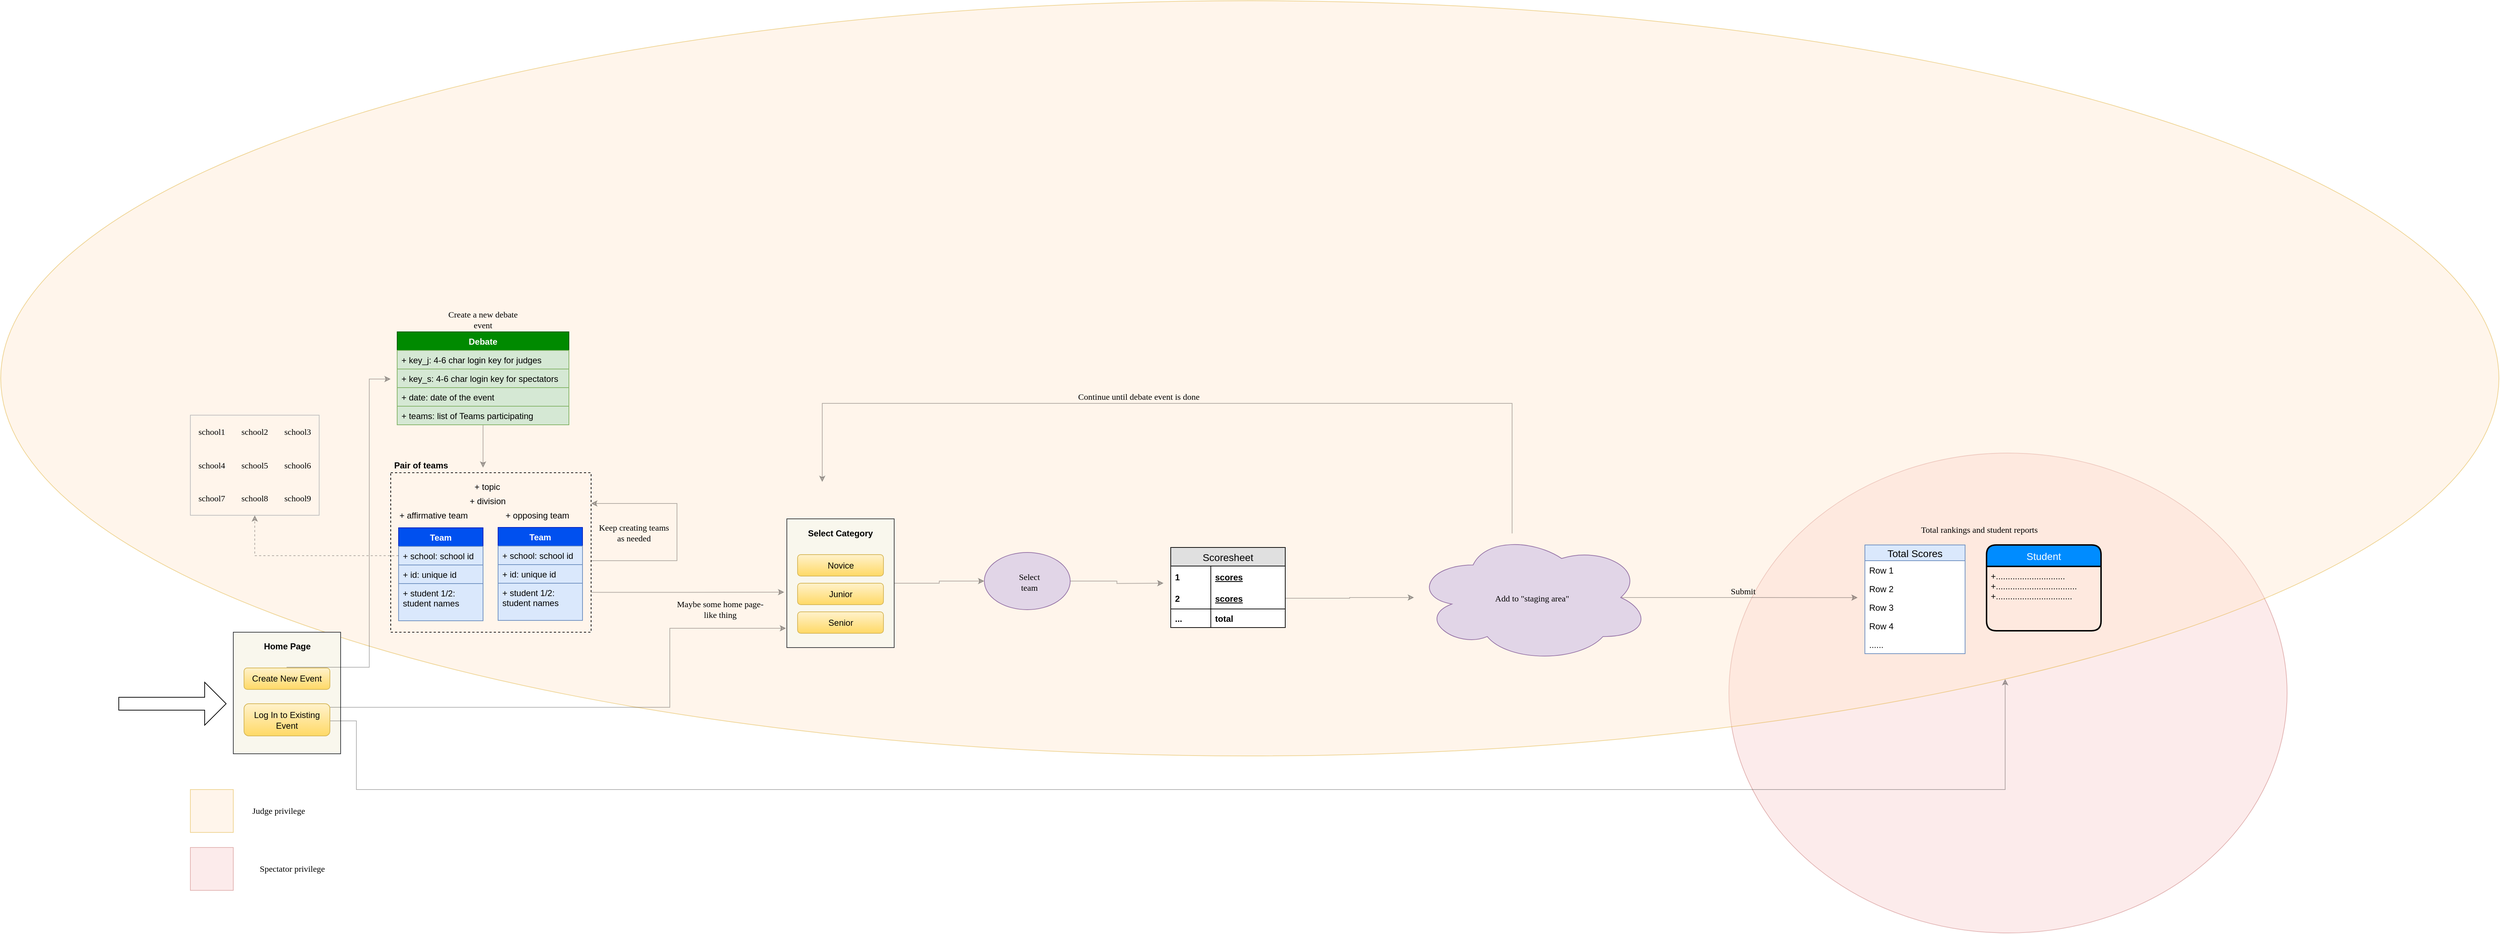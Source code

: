 <mxfile version="12.1.0" type="device" pages="1"><diagram id="chb4buS9ii765wo7CC6c" name="Page-1"><mxGraphModel dx="4050" dy="3200" grid="1" gridSize="10" guides="1" tooltips="1" connect="1" arrows="1" fold="1" page="1" pageScale="1" pageWidth="850" pageHeight="1100" math="0" shadow="0"><root><mxCell id="0"/><mxCell id="1" parent="0"/><mxCell id="ho8IZj-1mbp9QKxMHaxO-74" value="" style="ellipse;whiteSpace=wrap;html=1;fillColor=#f8cecc;fontFamily=Lucida Console;opacity=40;strokeColor=#b85450;" vertex="1" parent="1"><mxGeometry x="2280" y="229.5" width="780" height="671" as="geometry"/></mxCell><mxCell id="ho8IZj-1mbp9QKxMHaxO-73" value="" style="ellipse;whiteSpace=wrap;html=1;opacity=40;fillColor=#ffe6cc;strokeColor=#d79b00;" vertex="1" parent="1"><mxGeometry x="-135" y="-403" width="3491" height="1056" as="geometry"/></mxCell><mxCell id="ho8IZj-1mbp9QKxMHaxO-43" style="edgeStyle=orthogonalEdgeStyle;rounded=0;orthogonalLoop=1;jettySize=auto;html=1;fontFamily=Lucida Console;opacity=30;" edge="1" parent="1" source="ho8IZj-1mbp9QKxMHaxO-39"><mxGeometry relative="1" as="geometry"><mxPoint x="1013" y="270" as="targetPoint"/><Array as="points"><mxPoint x="1977" y="160"/><mxPoint x="1013" y="160"/></Array></mxGeometry></mxCell><mxCell id="ho8IZj-1mbp9QKxMHaxO-62" style="edgeStyle=orthogonalEdgeStyle;rounded=0;orthogonalLoop=1;jettySize=auto;html=1;exitX=0.875;exitY=0.5;exitDx=0;exitDy=0;exitPerimeter=0;fontFamily=Lucida Console;opacity=30;" edge="1" parent="1" source="ho8IZj-1mbp9QKxMHaxO-39"><mxGeometry relative="1" as="geometry"><mxPoint x="2460" y="431.667" as="targetPoint"/></mxGeometry></mxCell><mxCell id="ho8IZj-1mbp9QKxMHaxO-39" value="" style="ellipse;shape=cloud;whiteSpace=wrap;html=1;fontFamily=Lucida Console;fillColor=#e1d5e7;strokeColor=#9673a6;" vertex="1" parent="1"><mxGeometry x="1840" y="340.5" width="330" height="182" as="geometry"/></mxCell><mxCell id="ho8IZj-1mbp9QKxMHaxO-38" style="edgeStyle=orthogonalEdgeStyle;rounded=0;orthogonalLoop=1;jettySize=auto;html=1;exitX=1;exitY=0.5;exitDx=0;exitDy=0;fontFamily=Lucida Console;opacity=30;" edge="1" parent="1" source="ho8IZj-1mbp9QKxMHaxO-36"><mxGeometry relative="1" as="geometry"><mxPoint x="1490" y="411.429" as="targetPoint"/></mxGeometry></mxCell><mxCell id="ho8IZj-1mbp9QKxMHaxO-36" value="" style="ellipse;whiteSpace=wrap;html=1;fontFamily=Lucida Console;fillColor=#e1d5e7;strokeColor=#9673a6;" vertex="1" parent="1"><mxGeometry x="1239.5" y="368.5" width="120" height="80" as="geometry"/></mxCell><mxCell id="ho8IZj-1mbp9QKxMHaxO-1" style="edgeStyle=orthogonalEdgeStyle;rounded=0;orthogonalLoop=1;jettySize=auto;html=1;exitX=1;exitY=0.75;exitDx=0;exitDy=0;opacity=30;" edge="1" parent="1" source="yS2wJ-sQkT-NI_jzyUg9-21"><mxGeometry relative="1" as="geometry"><mxPoint x="960" y="424" as="targetPoint"/></mxGeometry></mxCell><mxCell id="yS2wJ-sQkT-NI_jzyUg9-21" value="" style="rounded=0;whiteSpace=wrap;html=1;fillColor=none;dashed=1;" parent="1" vertex="1"><mxGeometry x="410" y="257" width="280" height="223" as="geometry"/></mxCell><mxCell id="yS2wJ-sQkT-NI_jzyUg9-3" value="" style="rounded=0;whiteSpace=wrap;html=1;fillColor=#f9f7ed;strokeColor=#36393d;" parent="1" vertex="1"><mxGeometry x="190" y="480" width="150" height="170" as="geometry"/></mxCell><mxCell id="yS2wJ-sQkT-NI_jzyUg9-35" style="edgeStyle=orthogonalEdgeStyle;rounded=0;jumpStyle=none;orthogonalLoop=1;jettySize=auto;html=1;opacity=30;" parent="1" source="yS2wJ-sQkT-NI_jzyUg9-4" edge="1"><mxGeometry relative="1" as="geometry"><mxPoint x="410" y="126" as="targetPoint"/><Array as="points"><mxPoint x="380" y="529"/><mxPoint x="380" y="126"/></Array></mxGeometry></mxCell><mxCell id="yS2wJ-sQkT-NI_jzyUg9-4" value="&lt;div&gt;Create New Event&lt;/div&gt;" style="rounded=1;whiteSpace=wrap;html=1;fillColor=#fff2cc;strokeColor=#d6b656;gradientColor=#ffd966;" parent="1" vertex="1"><mxGeometry x="205" y="530" width="120" height="30" as="geometry"/></mxCell><mxCell id="ho8IZj-1mbp9QKxMHaxO-7" style="edgeStyle=orthogonalEdgeStyle;rounded=0;orthogonalLoop=1;jettySize=auto;html=1;entryX=-0.007;entryY=0.85;entryDx=0;entryDy=0;entryPerimeter=0;opacity=30;" edge="1" parent="1" source="yS2wJ-sQkT-NI_jzyUg9-5" target="ho8IZj-1mbp9QKxMHaxO-2"><mxGeometry relative="1" as="geometry"><Array as="points"><mxPoint x="800" y="585"/><mxPoint x="800" y="475"/></Array></mxGeometry></mxCell><mxCell id="ho8IZj-1mbp9QKxMHaxO-72" style="edgeStyle=orthogonalEdgeStyle;rounded=0;orthogonalLoop=1;jettySize=auto;html=1;fontFamily=Lucida Console;opacity=30;" edge="1" parent="1" source="yS2wJ-sQkT-NI_jzyUg9-5" target="ho8IZj-1mbp9QKxMHaxO-73"><mxGeometry relative="1" as="geometry"><mxPoint x="2665" y="530" as="targetPoint"/><Array as="points"><mxPoint x="362" y="604"/><mxPoint x="362" y="700"/><mxPoint x="2666" y="700"/></Array></mxGeometry></mxCell><mxCell id="yS2wJ-sQkT-NI_jzyUg9-5" value="Log In to Existing Event" style="rounded=1;whiteSpace=wrap;html=1;fillColor=#fff2cc;strokeColor=#d6b656;gradientColor=#ffd966;" parent="1" vertex="1"><mxGeometry x="205" y="580" width="120" height="45" as="geometry"/></mxCell><mxCell id="yS2wJ-sQkT-NI_jzyUg9-8" value="&lt;b&gt;Home Page&lt;/b&gt;" style="text;html=1;strokeColor=none;fillColor=none;align=center;verticalAlign=middle;whiteSpace=wrap;rounded=0;" parent="1" vertex="1"><mxGeometry x="217.5" y="490" width="95" height="20" as="geometry"/></mxCell><mxCell id="yS2wJ-sQkT-NI_jzyUg9-34" style="edgeStyle=orthogonalEdgeStyle;rounded=0;jumpStyle=none;orthogonalLoop=1;jettySize=auto;html=1;opacity=30;" parent="1" source="yS2wJ-sQkT-NI_jzyUg9-10" edge="1"><mxGeometry relative="1" as="geometry"><mxPoint x="539" y="250.0" as="targetPoint"/></mxGeometry></mxCell><mxCell id="yS2wJ-sQkT-NI_jzyUg9-10" value="Debate" style="swimlane;fontStyle=1;childLayout=stackLayout;horizontal=1;startSize=26;fillColor=#008a00;horizontalStack=0;resizeParent=1;resizeParentMax=0;resizeLast=0;collapsible=1;marginBottom=0;strokeColor=#005700;fontColor=#ffffff;" parent="1" vertex="1"><mxGeometry x="419" y="60" width="240" height="130" as="geometry"/></mxCell><mxCell id="yS2wJ-sQkT-NI_jzyUg9-11" value="+ key_j: 4-6 char login key for judges" style="text;strokeColor=#82b366;fillColor=#d5e8d4;align=left;verticalAlign=top;spacingLeft=4;spacingRight=4;overflow=hidden;rotatable=0;points=[[0,0.5],[1,0.5]];portConstraint=eastwest;" parent="yS2wJ-sQkT-NI_jzyUg9-10" vertex="1"><mxGeometry y="26" width="240" height="26" as="geometry"/></mxCell><mxCell id="yS2wJ-sQkT-NI_jzyUg9-12" value="+ key_s: 4-6 char login key for spectators" style="text;strokeColor=#82b366;fillColor=#d5e8d4;align=left;verticalAlign=top;spacingLeft=4;spacingRight=4;overflow=hidden;rotatable=0;points=[[0,0.5],[1,0.5]];portConstraint=eastwest;" parent="yS2wJ-sQkT-NI_jzyUg9-10" vertex="1"><mxGeometry y="52" width="240" height="26" as="geometry"/></mxCell><mxCell id="yS2wJ-sQkT-NI_jzyUg9-13" value="+ date: date of the event" style="text;strokeColor=#82b366;fillColor=#d5e8d4;align=left;verticalAlign=top;spacingLeft=4;spacingRight=4;overflow=hidden;rotatable=0;points=[[0,0.5],[1,0.5]];portConstraint=eastwest;" parent="yS2wJ-sQkT-NI_jzyUg9-10" vertex="1"><mxGeometry y="78" width="240" height="26" as="geometry"/></mxCell><mxCell id="yS2wJ-sQkT-NI_jzyUg9-14" value="+ teams: list of Teams participating" style="text;strokeColor=#82b366;fillColor=#d5e8d4;align=left;verticalAlign=top;spacingLeft=4;spacingRight=4;overflow=hidden;rotatable=0;points=[[0,0.5],[1,0.5]];portConstraint=eastwest;" parent="yS2wJ-sQkT-NI_jzyUg9-10" vertex="1"><mxGeometry y="104" width="240" height="26" as="geometry"/></mxCell><mxCell id="yS2wJ-sQkT-NI_jzyUg9-15" value="Team" style="swimlane;fontStyle=1;childLayout=stackLayout;horizontal=1;startSize=26;fillColor=#0050ef;horizontalStack=0;resizeParent=1;resizeParentMax=0;resizeLast=0;collapsible=1;marginBottom=0;strokeColor=#001DBC;fontColor=#ffffff;" parent="1" vertex="1"><mxGeometry x="421" y="334" width="118" height="130" as="geometry"/></mxCell><mxCell id="yS2wJ-sQkT-NI_jzyUg9-16" value="+ school: school id" style="text;strokeColor=#6c8ebf;fillColor=#dae8fc;align=left;verticalAlign=top;spacingLeft=4;spacingRight=4;overflow=hidden;rotatable=0;points=[[0,0.5],[1,0.5]];portConstraint=eastwest;" parent="yS2wJ-sQkT-NI_jzyUg9-15" vertex="1"><mxGeometry y="26" width="118" height="26" as="geometry"/></mxCell><mxCell id="yS2wJ-sQkT-NI_jzyUg9-17" value="+ id: unique id" style="text;strokeColor=#6c8ebf;fillColor=#dae8fc;align=left;verticalAlign=top;spacingLeft=4;spacingRight=4;overflow=hidden;rotatable=0;points=[[0,0.5],[1,0.5]];portConstraint=eastwest;" parent="yS2wJ-sQkT-NI_jzyUg9-15" vertex="1"><mxGeometry y="52" width="118" height="26" as="geometry"/></mxCell><mxCell id="yS2wJ-sQkT-NI_jzyUg9-18" value="+ student 1/2: &#xA;student names" style="text;strokeColor=#6c8ebf;fillColor=#dae8fc;align=left;verticalAlign=top;spacingLeft=4;spacingRight=4;overflow=hidden;rotatable=0;points=[[0,0.5],[1,0.5]];portConstraint=eastwest;" parent="yS2wJ-sQkT-NI_jzyUg9-15" vertex="1"><mxGeometry y="78" width="118" height="52" as="geometry"/></mxCell><mxCell id="yS2wJ-sQkT-NI_jzyUg9-23" value="+ topic" style="text;html=1;strokeColor=none;fillColor=none;align=center;verticalAlign=middle;whiteSpace=wrap;rounded=0;" parent="1" vertex="1"><mxGeometry x="525" y="266.5" width="40" height="20" as="geometry"/></mxCell><mxCell id="yS2wJ-sQkT-NI_jzyUg9-24" value="+ division" style="text;html=1;strokeColor=none;fillColor=none;align=center;verticalAlign=middle;whiteSpace=wrap;rounded=0;" parent="1" vertex="1"><mxGeometry x="512.5" y="286.5" width="65" height="20" as="geometry"/></mxCell><mxCell id="yS2wJ-sQkT-NI_jzyUg9-25" value="+ affirmative team" style="text;html=1;strokeColor=none;fillColor=none;align=center;verticalAlign=middle;whiteSpace=wrap;rounded=0;" parent="1" vertex="1"><mxGeometry x="415" y="306.5" width="110" height="20" as="geometry"/></mxCell><mxCell id="yS2wJ-sQkT-NI_jzyUg9-26" value="Team" style="swimlane;fontStyle=1;childLayout=stackLayout;horizontal=1;startSize=26;fillColor=#0050ef;horizontalStack=0;resizeParent=1;resizeParentMax=0;resizeLast=0;collapsible=1;marginBottom=0;strokeColor=#001DBC;fontColor=#ffffff;" parent="1" vertex="1"><mxGeometry x="560" y="333.5" width="118" height="130" as="geometry"/></mxCell><mxCell id="yS2wJ-sQkT-NI_jzyUg9-27" value="+ school: school id" style="text;strokeColor=#6c8ebf;fillColor=#dae8fc;align=left;verticalAlign=top;spacingLeft=4;spacingRight=4;overflow=hidden;rotatable=0;points=[[0,0.5],[1,0.5]];portConstraint=eastwest;" parent="yS2wJ-sQkT-NI_jzyUg9-26" vertex="1"><mxGeometry y="26" width="118" height="26" as="geometry"/></mxCell><mxCell id="yS2wJ-sQkT-NI_jzyUg9-28" value="+ id: unique id" style="text;strokeColor=#6c8ebf;fillColor=#dae8fc;align=left;verticalAlign=top;spacingLeft=4;spacingRight=4;overflow=hidden;rotatable=0;points=[[0,0.5],[1,0.5]];portConstraint=eastwest;" parent="yS2wJ-sQkT-NI_jzyUg9-26" vertex="1"><mxGeometry y="52" width="118" height="26" as="geometry"/></mxCell><mxCell id="yS2wJ-sQkT-NI_jzyUg9-41" value="+ student 1/2: &#xA;student names" style="text;strokeColor=#6c8ebf;fillColor=#dae8fc;align=left;verticalAlign=top;spacingLeft=4;spacingRight=4;overflow=hidden;rotatable=0;points=[[0,0.5],[1,0.5]];portConstraint=eastwest;" parent="yS2wJ-sQkT-NI_jzyUg9-26" vertex="1"><mxGeometry y="78" width="118" height="52" as="geometry"/></mxCell><mxCell id="yS2wJ-sQkT-NI_jzyUg9-30" value="+ opposing team" style="text;html=1;strokeColor=none;fillColor=none;align=center;verticalAlign=middle;whiteSpace=wrap;rounded=0;" parent="1" vertex="1"><mxGeometry x="560" y="306.5" width="110" height="20" as="geometry"/></mxCell><mxCell id="yS2wJ-sQkT-NI_jzyUg9-33" value="&lt;b&gt;Pair of teams&lt;br&gt;&lt;/b&gt;" style="text;html=1;strokeColor=none;fillColor=none;align=center;verticalAlign=middle;whiteSpace=wrap;rounded=0;" parent="1" vertex="1"><mxGeometry x="410" y="237" width="85" height="20" as="geometry"/></mxCell><mxCell id="yS2wJ-sQkT-NI_jzyUg9-36" style="edgeStyle=orthogonalEdgeStyle;rounded=0;jumpStyle=none;orthogonalLoop=1;jettySize=auto;html=1;opacity=30;" parent="1" edge="1"><mxGeometry relative="1" as="geometry"><mxPoint x="690" y="380" as="sourcePoint"/><mxPoint x="690" y="300" as="targetPoint"/><Array as="points"><mxPoint x="690" y="380"/><mxPoint x="810" y="380"/><mxPoint x="810" y="300"/><mxPoint x="690" y="300"/></Array></mxGeometry></mxCell><mxCell id="yS2wJ-sQkT-NI_jzyUg9-37" value="Keep creating teams as needed" style="text;html=1;strokeColor=none;fillColor=none;align=center;verticalAlign=middle;whiteSpace=wrap;rounded=0;fontFamily=Lucida Console;" parent="1" vertex="1"><mxGeometry x="700" y="308.5" width="100" height="64" as="geometry"/></mxCell><mxCell id="yS2wJ-sQkT-NI_jzyUg9-38" value="Create a new debate event" style="text;html=1;strokeColor=none;fillColor=none;align=center;verticalAlign=middle;whiteSpace=wrap;rounded=0;fontFamily=Lucida Console;" parent="1" vertex="1"><mxGeometry x="479" y="26" width="120" height="34" as="geometry"/></mxCell><mxCell id="ho8IZj-1mbp9QKxMHaxO-37" style="edgeStyle=orthogonalEdgeStyle;rounded=0;orthogonalLoop=1;jettySize=auto;html=1;exitX=1;exitY=0.5;exitDx=0;exitDy=0;entryX=0;entryY=0.5;entryDx=0;entryDy=0;fontFamily=Lucida Console;opacity=30;" edge="1" parent="1" source="ho8IZj-1mbp9QKxMHaxO-2" target="ho8IZj-1mbp9QKxMHaxO-36"><mxGeometry relative="1" as="geometry"/></mxCell><mxCell id="ho8IZj-1mbp9QKxMHaxO-2" value="" style="rounded=0;whiteSpace=wrap;html=1;fillColor=#f9f7ed;strokeColor=#36393d;" vertex="1" parent="1"><mxGeometry x="963.529" y="321.5" width="150" height="180" as="geometry"/></mxCell><mxCell id="ho8IZj-1mbp9QKxMHaxO-3" value="Novice" style="rounded=1;whiteSpace=wrap;html=1;gradientColor=#ffd966;fillColor=#fff2cc;strokeColor=#d6b656;" vertex="1" parent="1"><mxGeometry x="978.529" y="371.5" width="120" height="30" as="geometry"/></mxCell><mxCell id="ho8IZj-1mbp9QKxMHaxO-4" value="Junior" style="rounded=1;whiteSpace=wrap;html=1;gradientColor=#ffd966;fillColor=#fff2cc;strokeColor=#d6b656;" vertex="1" parent="1"><mxGeometry x="978.529" y="411.5" width="120" height="30" as="geometry"/></mxCell><mxCell id="ho8IZj-1mbp9QKxMHaxO-5" value="Senior" style="rounded=1;whiteSpace=wrap;html=1;gradientColor=#ffd966;fillColor=#fff2cc;strokeColor=#d6b656;" vertex="1" parent="1"><mxGeometry x="978.529" y="451.5" width="120" height="30" as="geometry"/></mxCell><mxCell id="ho8IZj-1mbp9QKxMHaxO-6" value="Select Category" style="text;html=1;strokeColor=none;fillColor=none;align=center;verticalAlign=middle;whiteSpace=wrap;rounded=0;fontStyle=1" vertex="1" parent="1"><mxGeometry x="986.029" y="331.5" width="105" height="20" as="geometry"/></mxCell><mxCell id="ho8IZj-1mbp9QKxMHaxO-8" value="Maybe some home page-like thing" style="text;html=1;strokeColor=none;fillColor=none;align=center;verticalAlign=middle;whiteSpace=wrap;rounded=0;fontFamily=Lucida Console;" vertex="1" parent="1"><mxGeometry x="801" y="438" width="139" height="20" as="geometry"/></mxCell><mxCell id="ho8IZj-1mbp9QKxMHaxO-9" value="&lt;table style=&quot;width: 100% ; height: 100% ; border-collapse: collapse&quot; width=&quot;100%&quot; border=&quot;0&quot;&gt;&lt;tbody&gt;&lt;tr&gt;&lt;td align=&quot;center&quot;&gt;school1&lt;/td&gt;&lt;td align=&quot;center&quot;&gt;school2&lt;/td&gt;&lt;td align=&quot;center&quot;&gt;school3&lt;/td&gt;&lt;/tr&gt;&lt;tr&gt;&lt;td align=&quot;center&quot;&gt;school4&lt;/td&gt;&lt;td align=&quot;center&quot;&gt;school5&lt;/td&gt;&lt;td align=&quot;center&quot;&gt;school6&lt;/td&gt;&lt;/tr&gt;&lt;tr&gt;&lt;td align=&quot;center&quot;&gt;school7&lt;/td&gt;&lt;td align=&quot;center&quot;&gt;school8&lt;/td&gt;&lt;td align=&quot;center&quot;&gt;school9&lt;/td&gt;&lt;/tr&gt;&lt;/tbody&gt;&lt;/table&gt;" style="text;html=1;strokeColor=#c0c0c0;fillColor=none;overflow=fill;fontFamily=Lucida Console;" vertex="1" parent="1"><mxGeometry x="130" y="176.5" width="180" height="140" as="geometry"/></mxCell><mxCell id="ho8IZj-1mbp9QKxMHaxO-10" style="edgeStyle=orthogonalEdgeStyle;rounded=0;orthogonalLoop=1;jettySize=auto;html=1;exitX=0;exitY=0.5;exitDx=0;exitDy=0;entryX=0.5;entryY=1;entryDx=0;entryDy=0;fontFamily=Lucida Console;opacity=30;dashed=1;" edge="1" parent="1" source="yS2wJ-sQkT-NI_jzyUg9-16" target="ho8IZj-1mbp9QKxMHaxO-9"><mxGeometry relative="1" as="geometry"/></mxCell><mxCell id="ho8IZj-1mbp9QKxMHaxO-23" value="Scoresheet" style="swimlane;fontStyle=0;childLayout=stackLayout;horizontal=1;startSize=26;fillColor=#e0e0e0;horizontalStack=0;resizeParent=1;resizeParentMax=0;resizeLast=0;collapsible=1;marginBottom=0;swimlaneFillColor=#ffffff;align=center;fontSize=14;" vertex="1" parent="1"><mxGeometry x="1500" y="361.5" width="160" height="112" as="geometry"/></mxCell><mxCell id="ho8IZj-1mbp9QKxMHaxO-24" value="scores" style="shape=partialRectangle;top=0;left=0;right=0;bottom=0;align=left;verticalAlign=middle;fillColor=none;spacingLeft=60;spacingRight=4;overflow=hidden;rotatable=0;points=[[0,0.5],[1,0.5]];portConstraint=eastwest;dropTarget=0;fontStyle=5;fontSize=12;" vertex="1" parent="ho8IZj-1mbp9QKxMHaxO-23"><mxGeometry y="26" width="160" height="30" as="geometry"/></mxCell><mxCell id="ho8IZj-1mbp9QKxMHaxO-25" value="1" style="shape=partialRectangle;fontStyle=1;top=0;left=0;bottom=0;fillColor=none;align=left;verticalAlign=middle;spacingLeft=4;spacingRight=4;overflow=hidden;rotatable=0;points=[];portConstraint=eastwest;part=1;fontSize=12;" vertex="1" connectable="0" parent="ho8IZj-1mbp9QKxMHaxO-24"><mxGeometry width="56" height="30" as="geometry"/></mxCell><mxCell id="ho8IZj-1mbp9QKxMHaxO-26" value="scores" style="shape=partialRectangle;top=0;left=0;right=0;bottom=1;align=left;verticalAlign=middle;fillColor=none;spacingLeft=60;spacingRight=4;overflow=hidden;rotatable=0;points=[[0,0.5],[1,0.5]];portConstraint=eastwest;dropTarget=0;fontStyle=5;fontSize=12;" vertex="1" parent="ho8IZj-1mbp9QKxMHaxO-23"><mxGeometry y="56" width="160" height="30" as="geometry"/></mxCell><mxCell id="ho8IZj-1mbp9QKxMHaxO-27" value="2" style="shape=partialRectangle;fontStyle=1;top=0;left=0;bottom=0;fillColor=none;align=left;verticalAlign=middle;spacingLeft=4;spacingRight=4;overflow=hidden;rotatable=0;points=[];portConstraint=eastwest;part=1;fontSize=12;" vertex="1" connectable="0" parent="ho8IZj-1mbp9QKxMHaxO-26"><mxGeometry width="56" height="30" as="geometry"/></mxCell><mxCell id="ho8IZj-1mbp9QKxMHaxO-28" value="total" style="shape=partialRectangle;top=0;left=0;right=0;bottom=0;align=left;verticalAlign=top;fillColor=none;spacingLeft=60;spacingRight=4;overflow=hidden;rotatable=0;points=[[0,0.5],[1,0.5]];portConstraint=eastwest;dropTarget=0;fontSize=12;fontStyle=1" vertex="1" parent="ho8IZj-1mbp9QKxMHaxO-23"><mxGeometry y="86" width="160" height="26" as="geometry"/></mxCell><mxCell id="ho8IZj-1mbp9QKxMHaxO-29" value="..." style="shape=partialRectangle;top=0;left=0;bottom=0;fillColor=none;align=left;verticalAlign=top;spacingLeft=4;spacingRight=4;overflow=hidden;rotatable=0;points=[];portConstraint=eastwest;part=1;fontSize=12;fontStyle=1" vertex="1" connectable="0" parent="ho8IZj-1mbp9QKxMHaxO-28"><mxGeometry width="56" height="26" as="geometry"/></mxCell><mxCell id="ho8IZj-1mbp9QKxMHaxO-34" value="Add to &quot;staging area&quot;" style="text;html=1;strokeColor=none;fillColor=none;align=center;verticalAlign=middle;whiteSpace=wrap;rounded=0;fontFamily=Lucida Console;" vertex="1" parent="1"><mxGeometry x="1925" y="422.5" width="160" height="20" as="geometry"/></mxCell><mxCell id="ho8IZj-1mbp9QKxMHaxO-35" value="Select team" style="text;html=1;strokeColor=none;fillColor=none;align=center;verticalAlign=middle;whiteSpace=wrap;rounded=0;fontFamily=Lucida Console;" vertex="1" parent="1"><mxGeometry x="1279.5" y="399.5" width="45" height="20" as="geometry"/></mxCell><mxCell id="ho8IZj-1mbp9QKxMHaxO-42" style="edgeStyle=orthogonalEdgeStyle;rounded=0;orthogonalLoop=1;jettySize=auto;html=1;exitX=1;exitY=0.5;exitDx=0;exitDy=0;fontFamily=Lucida Console;opacity=30;" edge="1" parent="1" source="ho8IZj-1mbp9QKxMHaxO-26" target="ho8IZj-1mbp9QKxMHaxO-39"><mxGeometry relative="1" as="geometry"/></mxCell><mxCell id="ho8IZj-1mbp9QKxMHaxO-45" value="" style="shape=singleArrow;whiteSpace=wrap;html=1;fontFamily=Lucida Console;" vertex="1" parent="1"><mxGeometry x="30" y="550" width="150" height="60" as="geometry"/></mxCell><mxCell id="ho8IZj-1mbp9QKxMHaxO-46" value="Continue until debate event is done" style="text;html=1;strokeColor=none;fillColor=none;align=center;verticalAlign=middle;whiteSpace=wrap;rounded=0;fontFamily=Lucida Console;" vertex="1" parent="1"><mxGeometry x="1299.5" y="141" width="311" height="20" as="geometry"/></mxCell><mxCell id="ho8IZj-1mbp9QKxMHaxO-49" value="Total Scores" style="swimlane;fontStyle=0;childLayout=stackLayout;horizontal=1;startSize=22;fillColor=#dae8fc;horizontalStack=0;resizeParent=1;resizeParentMax=0;resizeLast=0;collapsible=1;marginBottom=0;swimlaneFillColor=#ffffff;align=center;fontSize=14;strokeColor=#6c8ebf;" vertex="1" parent="1"><mxGeometry x="2470" y="358" width="140" height="152" as="geometry"/></mxCell><mxCell id="ho8IZj-1mbp9QKxMHaxO-50" value="Row 1" style="text;strokeColor=none;fillColor=none;spacingLeft=4;spacingRight=4;overflow=hidden;rotatable=0;points=[[0,0.5],[1,0.5]];portConstraint=eastwest;fontSize=12;" vertex="1" parent="ho8IZj-1mbp9QKxMHaxO-49"><mxGeometry y="22" width="140" height="26" as="geometry"/></mxCell><mxCell id="ho8IZj-1mbp9QKxMHaxO-51" value="Row 2" style="text;strokeColor=none;fillColor=none;spacingLeft=4;spacingRight=4;overflow=hidden;rotatable=0;points=[[0,0.5],[1,0.5]];portConstraint=eastwest;fontSize=12;" vertex="1" parent="ho8IZj-1mbp9QKxMHaxO-49"><mxGeometry y="48" width="140" height="26" as="geometry"/></mxCell><mxCell id="ho8IZj-1mbp9QKxMHaxO-52" value="Row 3" style="text;strokeColor=none;fillColor=none;spacingLeft=4;spacingRight=4;overflow=hidden;rotatable=0;points=[[0,0.5],[1,0.5]];portConstraint=eastwest;fontSize=12;" vertex="1" parent="ho8IZj-1mbp9QKxMHaxO-49"><mxGeometry y="74" width="140" height="26" as="geometry"/></mxCell><mxCell id="ho8IZj-1mbp9QKxMHaxO-57" value="Row 4" style="text;strokeColor=none;fillColor=none;spacingLeft=4;spacingRight=4;overflow=hidden;rotatable=0;points=[[0,0.5],[1,0.5]];portConstraint=eastwest;fontSize=12;" vertex="1" parent="ho8IZj-1mbp9QKxMHaxO-49"><mxGeometry y="100" width="140" height="26" as="geometry"/></mxCell><mxCell id="ho8IZj-1mbp9QKxMHaxO-58" value="......" style="text;strokeColor=none;fillColor=none;spacingLeft=4;spacingRight=4;overflow=hidden;rotatable=0;points=[[0,0.5],[1,0.5]];portConstraint=eastwest;fontSize=12;" vertex="1" parent="ho8IZj-1mbp9QKxMHaxO-49"><mxGeometry y="126" width="140" height="26" as="geometry"/></mxCell><mxCell id="ho8IZj-1mbp9QKxMHaxO-59" value="Student" style="swimlane;childLayout=stackLayout;horizontal=1;startSize=30;horizontalStack=0;fillColor=#008cff;fontColor=#FFFFFF;rounded=1;fontSize=14;fontStyle=0;strokeWidth=2;resizeParent=0;resizeLast=1;shadow=0;dashed=0;align=center;" vertex="1" parent="1"><mxGeometry x="2640" y="358" width="160" height="120" as="geometry"/></mxCell><mxCell id="ho8IZj-1mbp9QKxMHaxO-60" value="+.............................&#xA;+..................................&#xA;+................................" style="align=left;strokeColor=none;fillColor=none;spacingLeft=4;fontSize=12;verticalAlign=top;resizable=0;rotatable=0;part=1;" vertex="1" parent="ho8IZj-1mbp9QKxMHaxO-59"><mxGeometry y="30" width="160" height="90" as="geometry"/></mxCell><mxCell id="ho8IZj-1mbp9QKxMHaxO-63" value="Submit" style="text;html=1;strokeColor=none;fillColor=none;align=center;verticalAlign=middle;whiteSpace=wrap;rounded=0;fontFamily=Lucida Console;" vertex="1" parent="1"><mxGeometry x="2280" y="413" width="40" height="20" as="geometry"/></mxCell><mxCell id="ho8IZj-1mbp9QKxMHaxO-69" value="Total rankings and student reports" style="text;html=1;strokeColor=none;fillColor=none;align=center;verticalAlign=middle;whiteSpace=wrap;rounded=0;fontFamily=Lucida Console;" vertex="1" parent="1"><mxGeometry x="2500" y="326.5" width="260" height="20" as="geometry"/></mxCell><mxCell id="ho8IZj-1mbp9QKxMHaxO-75" value="" style="whiteSpace=wrap;html=1;aspect=fixed;fillColor=#ffe6cc;fontFamily=Lucida Console;opacity=40;strokeColor=#d79b00;" vertex="1" parent="1"><mxGeometry x="130" y="700" width="60" height="60" as="geometry"/></mxCell><mxCell id="ho8IZj-1mbp9QKxMHaxO-76" value="" style="whiteSpace=wrap;html=1;aspect=fixed;fillColor=#f8cecc;fontFamily=Lucida Console;opacity=40;strokeColor=#b85450;" vertex="1" parent="1"><mxGeometry x="130" y="781" width="60" height="60" as="geometry"/></mxCell><mxCell id="ho8IZj-1mbp9QKxMHaxO-77" value="Judge privilege" style="text;html=1;strokeColor=none;fillColor=none;align=center;verticalAlign=middle;whiteSpace=wrap;rounded=0;fontFamily=Lucida Console;opacity=40;" vertex="1" parent="1"><mxGeometry x="192" y="720" width="123" height="20" as="geometry"/></mxCell><mxCell id="ho8IZj-1mbp9QKxMHaxO-79" value="Spectator privilege" style="text;html=1;strokeColor=none;fillColor=none;align=center;verticalAlign=middle;whiteSpace=wrap;rounded=0;fontFamily=Lucida Console;opacity=40;" vertex="1" parent="1"><mxGeometry x="190" y="801" width="165" height="20" as="geometry"/></mxCell></root></mxGraphModel></diagram></mxfile>